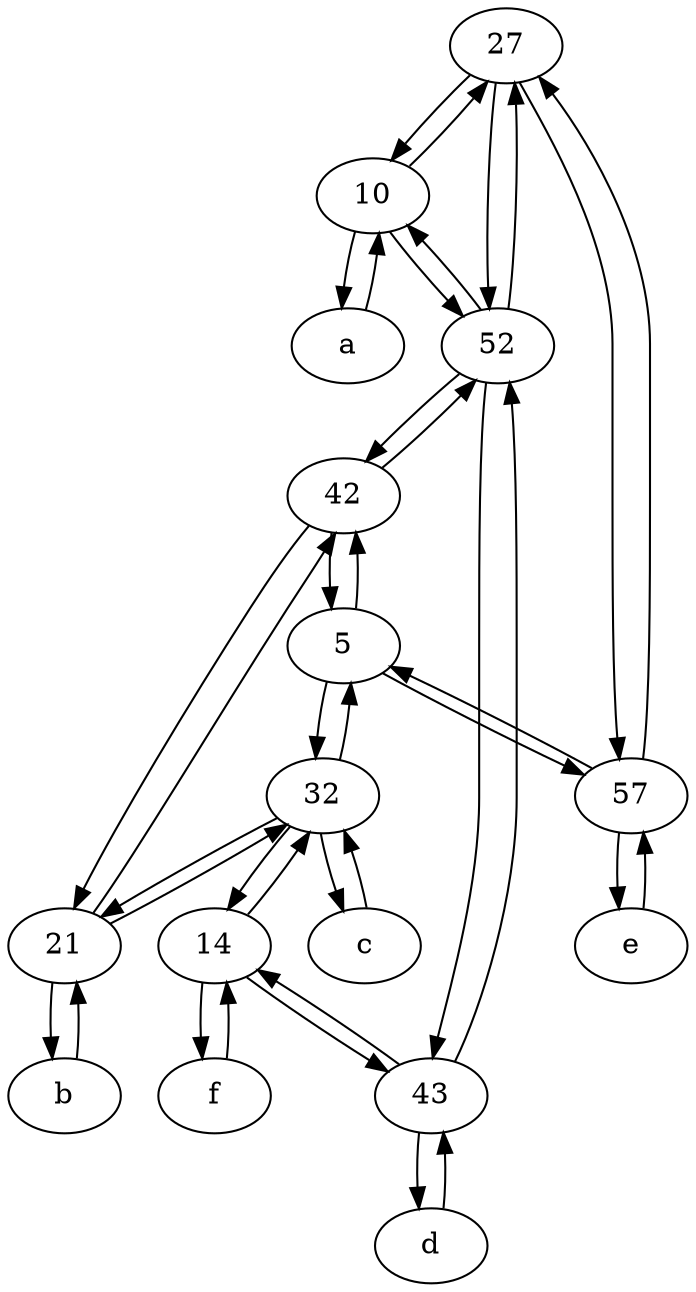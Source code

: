 digraph  {
	27;
	5;
	a [pos="40,10!"];
	21;
	10;
	43;
	b [pos="50,20!"];
	e [pos="30,50!"];
	d [pos="20,30!"];
	42;
	c [pos="20,10!"];
	52;
	32;
	57;
	f [pos="15,45!"];
	14;
	52 -> 10;
	10 -> 27;
	32 -> 14;
	c -> 32;
	52 -> 43;
	5 -> 42;
	27 -> 10;
	27 -> 57;
	14 -> 32;
	43 -> 52;
	a -> 10;
	10 -> a;
	57 -> 27;
	32 -> c;
	21 -> b;
	52 -> 42;
	f -> 14;
	21 -> 32;
	42 -> 52;
	43 -> d;
	5 -> 57;
	57 -> 5;
	10 -> 52;
	52 -> 27;
	32 -> 21;
	14 -> f;
	21 -> 42;
	57 -> e;
	e -> 57;
	d -> 43;
	27 -> 52;
	14 -> 43;
	43 -> 14;
	32 -> 5;
	42 -> 21;
	b -> 21;
	5 -> 32;
	42 -> 5;

	}